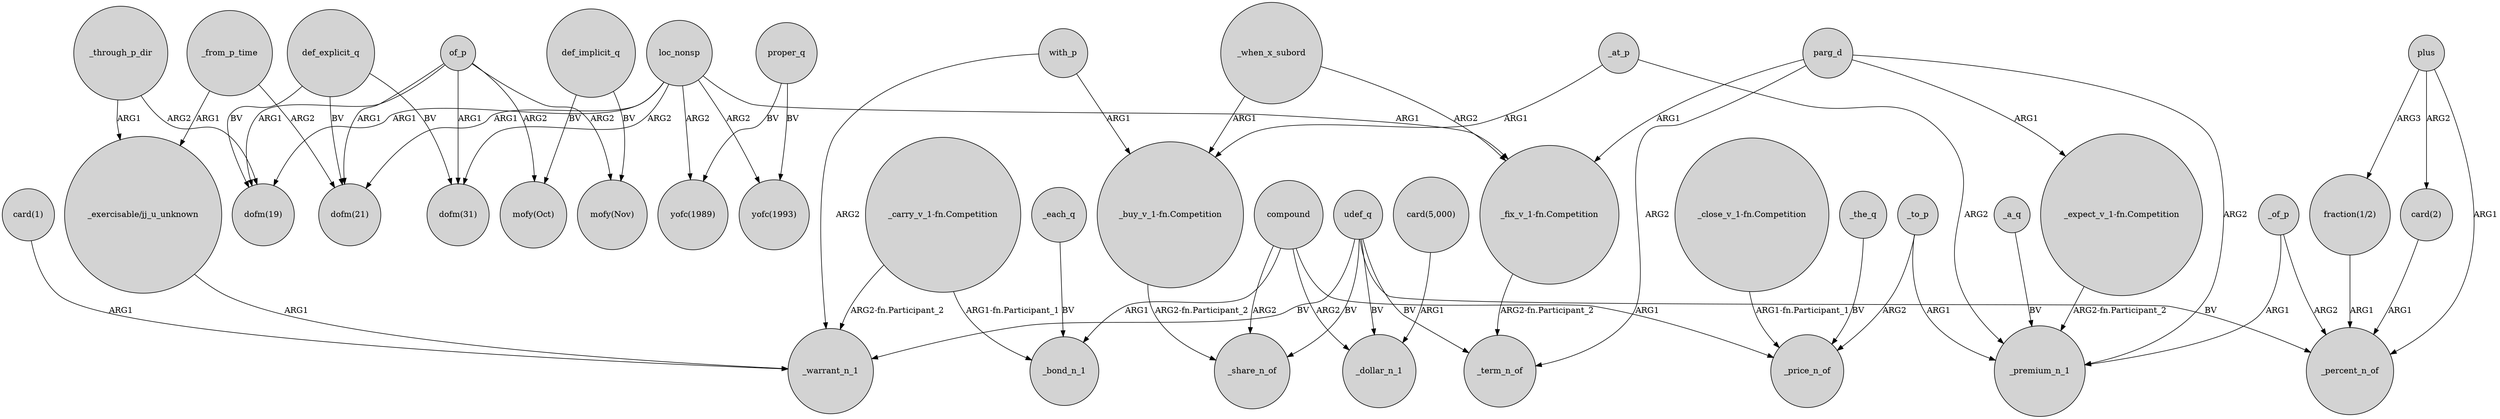 digraph {
	node [shape=circle style=filled]
	"_carry_v_1-fn.Competition" -> _warrant_n_1 [label="ARG2-fn.Participant_2"]
	udef_q -> _term_n_of [label=BV]
	_a_q -> _premium_n_1 [label=BV]
	_from_p_time -> "dofm(21)" [label=ARG2]
	"_buy_v_1-fn.Competition" -> _share_n_of [label="ARG2-fn.Participant_2"]
	loc_nonsp -> "dofm(21)" [label=ARG1]
	"card(1)" -> _warrant_n_1 [label=ARG1]
	_when_x_subord -> "_fix_v_1-fn.Competition" [label=ARG2]
	of_p -> "mofy(Nov)" [label=ARG2]
	_when_x_subord -> "_buy_v_1-fn.Competition" [label=ARG1]
	def_explicit_q -> "dofm(21)" [label=BV]
	"card(5,000)" -> _dollar_n_1 [label=ARG1]
	_from_p_time -> "_exercisable/jj_u_unknown" [label=ARG1]
	of_p -> "mofy(Oct)" [label=ARG2]
	compound -> _bond_n_1 [label=ARG1]
	"_carry_v_1-fn.Competition" -> _bond_n_1 [label="ARG1-fn.Participant_1"]
	compound -> _dollar_n_1 [label=ARG2]
	of_p -> "dofm(19)" [label=ARG1]
	loc_nonsp -> "_fix_v_1-fn.Competition" [label=ARG1]
	of_p -> "dofm(31)" [label=ARG1]
	loc_nonsp -> "yofc(1993)" [label=ARG2]
	_through_p_dir -> "_exercisable/jj_u_unknown" [label=ARG1]
	proper_q -> "yofc(1993)" [label=BV]
	with_p -> _warrant_n_1 [label=ARG2]
	plus -> _percent_n_of [label=ARG1]
	"_expect_v_1-fn.Competition" -> _premium_n_1 [label="ARG2-fn.Participant_2"]
	_each_q -> _bond_n_1 [label=BV]
	loc_nonsp -> "yofc(1989)" [label=ARG2]
	with_p -> "_buy_v_1-fn.Competition" [label=ARG1]
	"fraction(1/2)" -> _percent_n_of [label=ARG1]
	_through_p_dir -> "dofm(19)" [label=ARG2]
	udef_q -> _percent_n_of [label=BV]
	udef_q -> _share_n_of [label=BV]
	_at_p -> _premium_n_1 [label=ARG2]
	parg_d -> "_fix_v_1-fn.Competition" [label=ARG1]
	"_fix_v_1-fn.Competition" -> _term_n_of [label="ARG2-fn.Participant_2"]
	"_close_v_1-fn.Competition" -> _price_n_of [label="ARG1-fn.Participant_1"]
	_at_p -> "_buy_v_1-fn.Competition" [label=ARG1]
	udef_q -> _dollar_n_1 [label=BV]
	proper_q -> "yofc(1989)" [label=BV]
	udef_q -> _warrant_n_1 [label=BV]
	"_exercisable/jj_u_unknown" -> _warrant_n_1 [label=ARG1]
	compound -> _share_n_of [label=ARG2]
	def_implicit_q -> "mofy(Oct)" [label=BV]
	def_explicit_q -> "dofm(31)" [label=BV]
	parg_d -> "_expect_v_1-fn.Competition" [label=ARG1]
	loc_nonsp -> "dofm(31)" [label=ARG2]
	of_p -> "dofm(21)" [label=ARG1]
	"card(2)" -> _percent_n_of [label=ARG1]
	parg_d -> _premium_n_1 [label=ARG2]
	plus -> "card(2)" [label=ARG2]
	_to_p -> _premium_n_1 [label=ARG1]
	def_implicit_q -> "mofy(Nov)" [label=BV]
	_of_p -> _premium_n_1 [label=ARG1]
	parg_d -> _term_n_of [label=ARG2]
	_the_q -> _price_n_of [label=BV]
	compound -> _price_n_of [label=ARG1]
	def_explicit_q -> "dofm(19)" [label=BV]
	_to_p -> _price_n_of [label=ARG2]
	plus -> "fraction(1/2)" [label=ARG3]
	loc_nonsp -> "dofm(19)" [label=ARG1]
	_of_p -> _percent_n_of [label=ARG2]
}
